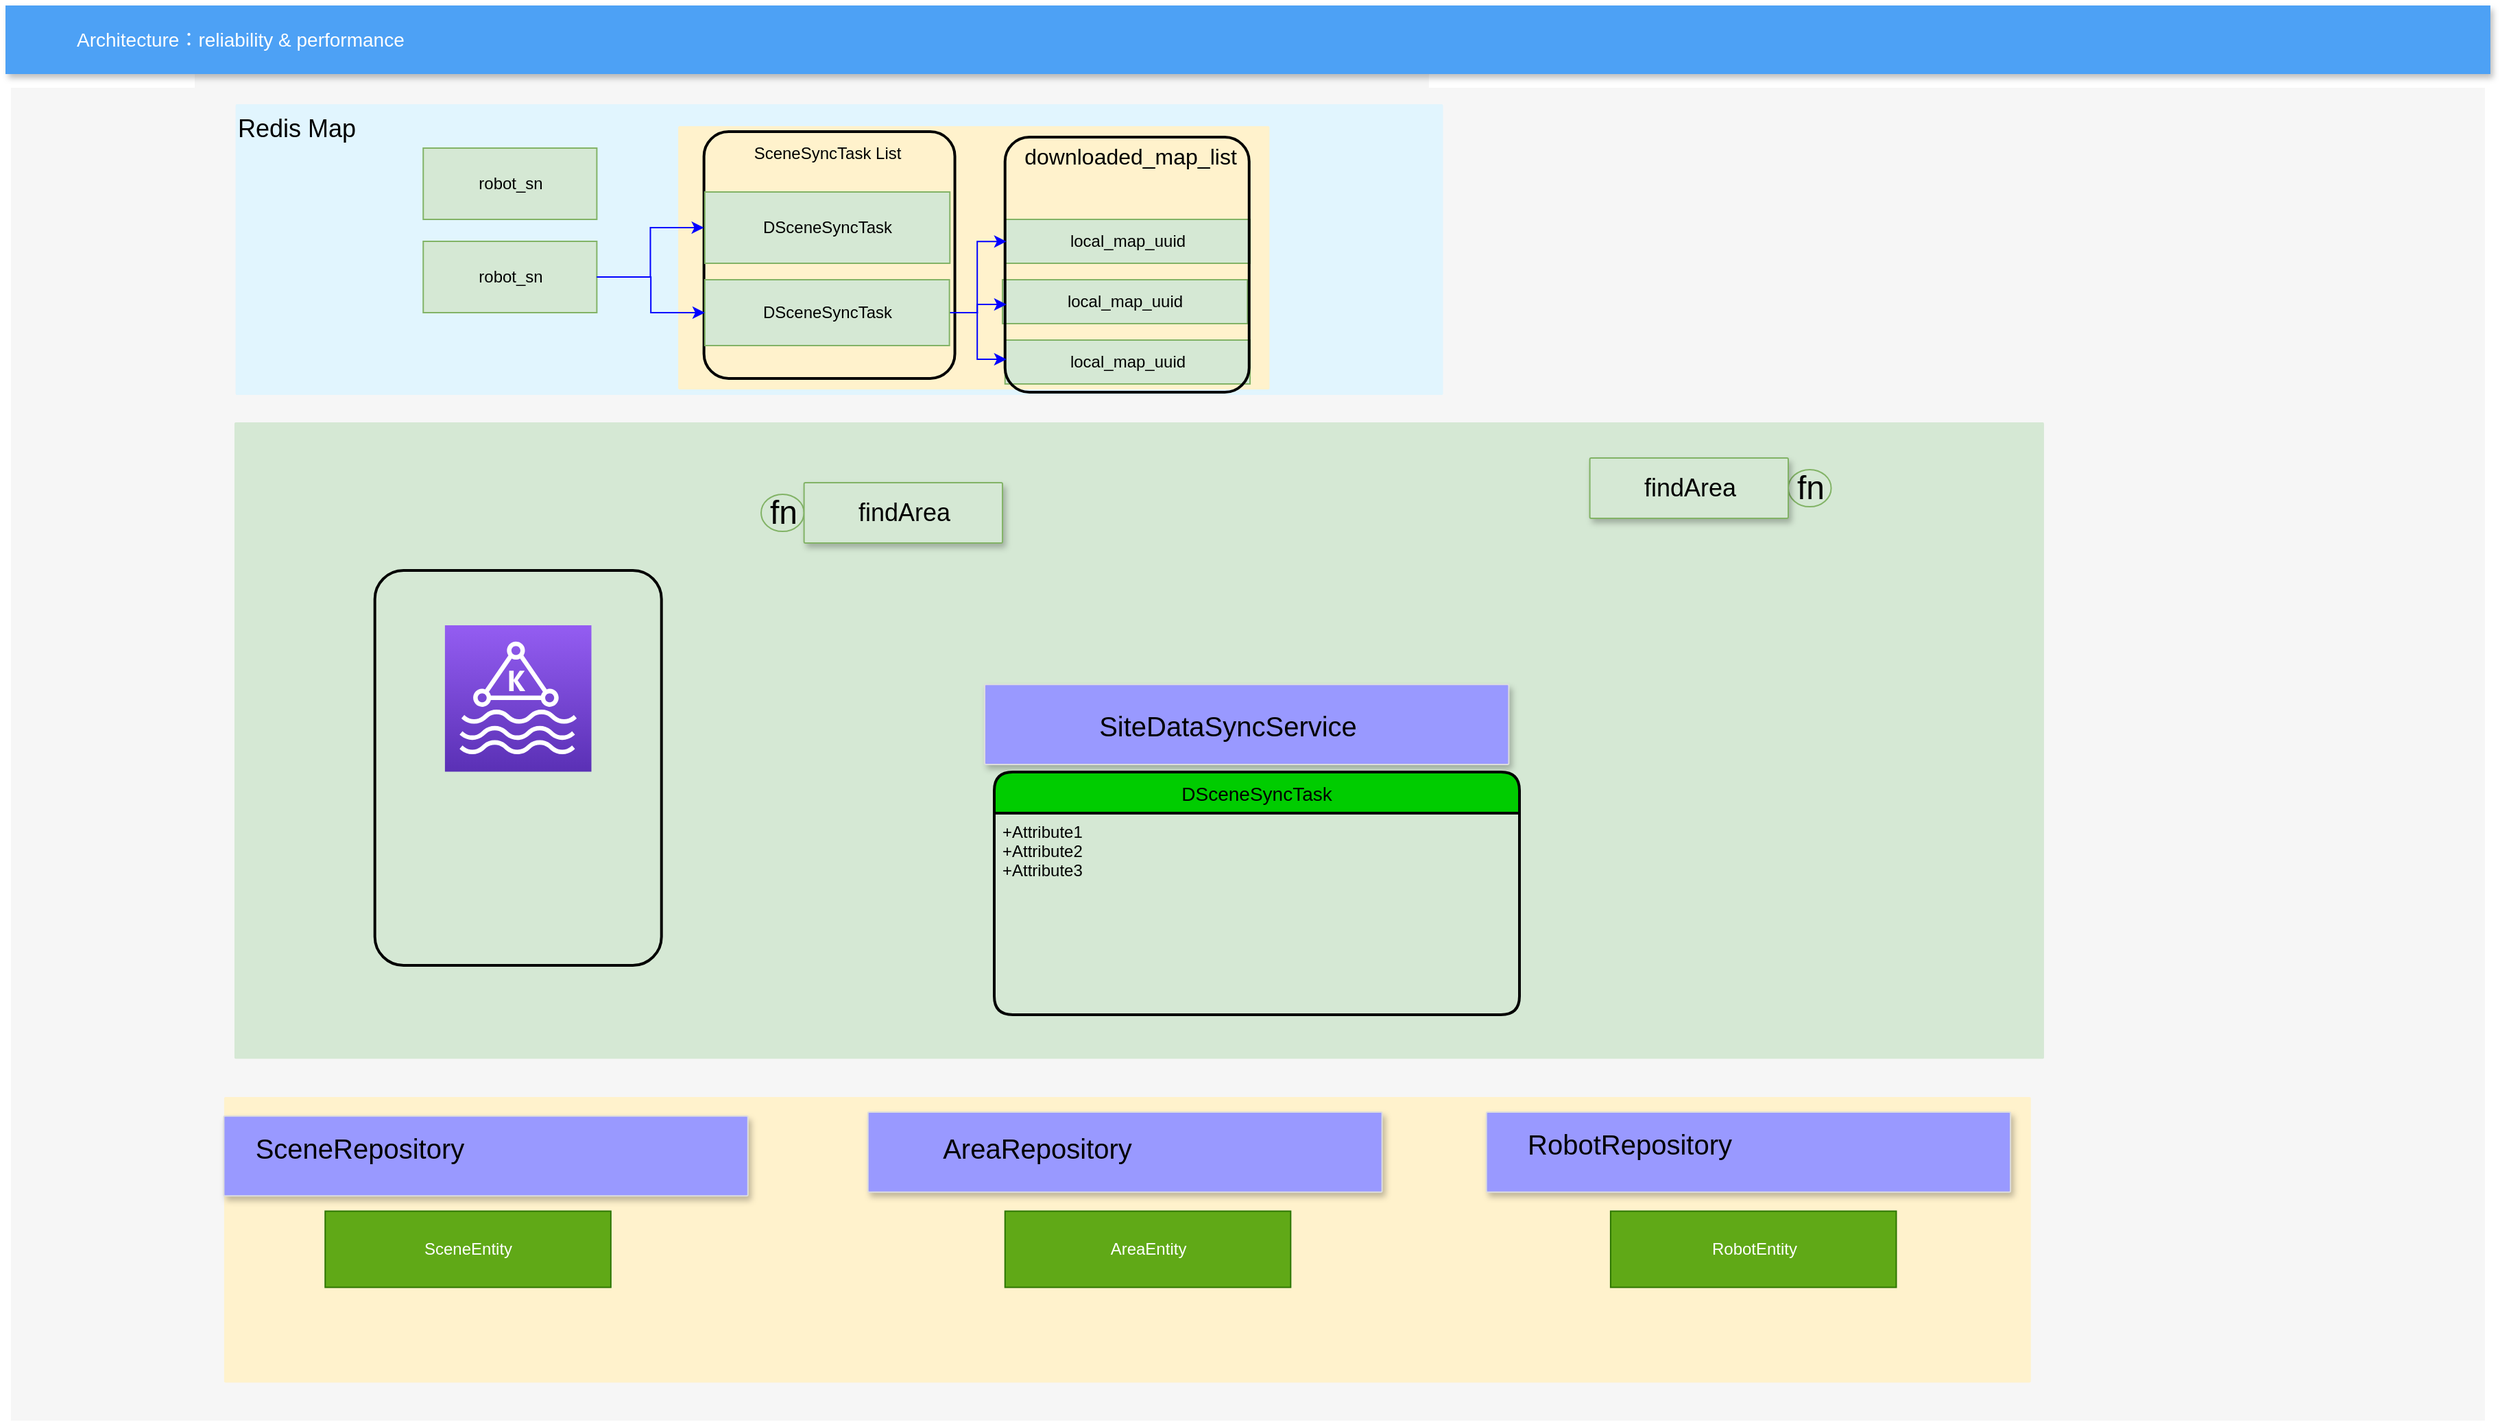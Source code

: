 <mxfile version="17.4.6" type="github">
  <diagram id="f106602c-feb2-e66a-4537-3a34d633f6aa" name="Page-1">
    <mxGraphModel dx="2060" dy="1194" grid="1" gridSize="4" guides="1" tooltips="1" connect="1" arrows="1" fold="1" page="1" pageScale="1" pageWidth="1169" pageHeight="827" background="none" math="0" shadow="0">
      <root>
        <mxCell id="0" />
        <mxCell id="1" parent="0" />
        <mxCell id="14" value="" style="fillColor=#F6F6F6;strokeColor=none;shadow=0;gradientColor=none;fontSize=14;align=left;spacing=10;fontColor=#717171;9E9E9E;verticalAlign=top;spacingTop=-4;fontStyle=0;spacingLeft=40;html=1;" parent="1" vertex="1">
          <mxGeometry x="150" y="90" width="900" height="700" as="geometry" />
        </mxCell>
        <mxCell id="580" value="" style="rounded=1;absoluteArcSize=1;arcSize=2;html=1;strokeColor=none;gradientColor=none;shadow=0;dashed=0;strokeColor=none;fontSize=12;fontColor=#9E9E9E;align=left;verticalAlign=top;spacing=10;spacingTop=-4;fillColor=#E1F5FE;" parent="14" vertex="1">
          <mxGeometry x="88.525" y="43.75" width="693.443" height="189.583" as="geometry" />
        </mxCell>
        <mxCell id="572" value="" style="strokeColor=#dddddd;fillColor=#9999FF;shadow=1;strokeWidth=1;rounded=1;absoluteArcSize=1;arcSize=2;fontSize=10;fontColor=#9E9E9E;align=center;html=1;" parent="14" vertex="1">
          <mxGeometry x="88.525" y="43.75" width="354.098" height="56.25" as="geometry" />
        </mxCell>
        <mxCell id="MLptsEWVuVLRwVdw8l3M-589" value="" style="rounded=1;absoluteArcSize=1;arcSize=2;html=1;strokeColor=#82b366;shadow=0;dashed=0;strokeColor=none;fontSize=12;align=left;verticalAlign=top;spacing=10;spacingTop=-4;fillColor=#d5e8d4;" parent="14" vertex="1">
          <mxGeometry x="281.426" y="240" width="506.567" height="270" as="geometry" />
        </mxCell>
        <mxCell id="MLptsEWVuVLRwVdw8l3M-590" value="" style="rounded=1;absoluteArcSize=1;arcSize=2;html=1;strokeColor=#d6b656;shadow=0;dashed=0;strokeColor=none;fontSize=12;align=left;verticalAlign=top;spacing=10;spacingTop=-4;fillColor=#fff2cc;" parent="14" vertex="1">
          <mxGeometry x="47.381" y="530" width="760.784" height="150" as="geometry" />
        </mxCell>
        <mxCell id="MLptsEWVuVLRwVdw8l3M-591" value="" style="strokeColor=#dddddd;fillColor=#9999FF;shadow=1;strokeWidth=1;rounded=1;absoluteArcSize=1;arcSize=2;fontSize=10;fontColor=#9E9E9E;align=center;html=1;" parent="14" vertex="1">
          <mxGeometry x="458.115" y="43.75" width="309.098" height="56.25" as="geometry" />
        </mxCell>
        <mxCell id="MLptsEWVuVLRwVdw8l3M-593" value="" style="strokeColor=#dddddd;fillColor=#9999FF;shadow=1;strokeWidth=1;rounded=1;absoluteArcSize=1;arcSize=2;fontSize=10;fontColor=#9E9E9E;align=center;html=1;" parent="14" vertex="1">
          <mxGeometry x="280.328" y="294" width="501.639" height="46" as="geometry" />
        </mxCell>
        <mxCell id="MLptsEWVuVLRwVdw8l3M-594" value="" style="strokeColor=#dddddd;fillColor=#9999FF;shadow=1;strokeWidth=1;rounded=1;absoluteArcSize=1;arcSize=2;fontSize=10;fontColor=#9E9E9E;align=center;html=1;" parent="14" vertex="1">
          <mxGeometry x="280.328" y="248" width="206.557" height="42" as="geometry" />
        </mxCell>
        <mxCell id="MLptsEWVuVLRwVdw8l3M-595" value="" style="rounded=1;arcSize=10;dashed=1;fillColor=none;gradientColor=none;dashPattern=1 1;strokeWidth=2;" parent="14" vertex="1">
          <mxGeometry x="90.056" y="101" width="675.422" height="129" as="geometry" />
        </mxCell>
        <mxCell id="MLptsEWVuVLRwVdw8l3M-596" value="Site" style="html=1;dashed=0;whitespace=wrap;fillColor=#60a917;fontColor=#ffffff;strokeColor=#2D7600;" parent="14" vertex="1">
          <mxGeometry x="155.347" y="110" width="112.57" height="40" as="geometry" />
        </mxCell>
        <mxCell id="MLptsEWVuVLRwVdw8l3M-597" value="Building" style="html=1;dashed=0;whitespace=wrap;fillColor=#60a917;fontColor=#ffffff;strokeColor=#2D7600;" parent="14" vertex="1">
          <mxGeometry x="155.347" y="160" width="112.57" height="40" as="geometry" />
        </mxCell>
        <mxCell id="MLptsEWVuVLRwVdw8l3M-598" value="" style="strokeColor=#dddddd;fillColor=#9999FF;shadow=1;strokeWidth=1;rounded=1;absoluteArcSize=1;arcSize=2;fontSize=10;fontColor=#9E9E9E;align=center;html=1;" parent="14" vertex="1">
          <mxGeometry x="83.87" y="540" width="206.557" height="42" as="geometry" />
        </mxCell>
        <mxCell id="MLptsEWVuVLRwVdw8l3M-599" value="Passage" style="html=1;dashed=0;whitespace=wrap;fillColor=#60a917;fontColor=#ffffff;strokeColor=#2D7600;" parent="14" vertex="1">
          <mxGeometry x="290.432" y="110" width="112.57" height="40" as="geometry" />
        </mxCell>
        <mxCell id="MLptsEWVuVLRwVdw8l3M-600" value="Floor" style="html=1;dashed=0;whitespace=wrap;fillColor=#60a917;fontColor=#ffffff;strokeColor=#2D7600;" parent="14" vertex="1">
          <mxGeometry x="290.432" y="160" width="112.57" height="40" as="geometry" />
        </mxCell>
        <mxCell id="MLptsEWVuVLRwVdw8l3M-601" value="Tag" style="html=1;dashed=0;whitespace=wrap;fillColor=#60a917;fontColor=#ffffff;strokeColor=#2D7600;" parent="14" vertex="1">
          <mxGeometry x="562.852" y="160" width="112.57" height="40" as="geometry" />
        </mxCell>
        <mxCell id="MLptsEWVuVLRwVdw8l3M-602" value="Endpoint" style="html=1;dashed=0;whitespace=wrap;fillColor=#60a917;fontColor=#ffffff;strokeColor=#2D7600;" parent="14" vertex="1">
          <mxGeometry x="422.893" y="110" width="112.57" height="40" as="geometry" />
        </mxCell>
        <mxCell id="MLptsEWVuVLRwVdw8l3M-603" value="Map" style="html=1;dashed=0;whitespace=wrap;fillColor=#60a917;fontColor=#ffffff;strokeColor=#2D7600;" parent="14" vertex="1">
          <mxGeometry x="425.516" y="160" width="112.57" height="40" as="geometry" />
        </mxCell>
        <mxCell id="MLptsEWVuVLRwVdw8l3M-604" value="DScene" style="html=1;dashed=0;whitespace=wrap;fillColor=#60a917;fontColor=#ffffff;strokeColor=#2D7600;" parent="14" vertex="1">
          <mxGeometry x="290.432" y="360" width="112.57" height="40" as="geometry" />
        </mxCell>
        <mxCell id="MLptsEWVuVLRwVdw8l3M-605" value="DArea" style="html=1;dashed=0;whitespace=wrap;fillColor=#60a917;fontColor=#ffffff;strokeColor=#2D7600;" parent="14" vertex="1">
          <mxGeometry x="416.51" y="360" width="112.57" height="40" as="geometry" />
        </mxCell>
        <mxCell id="MLptsEWVuVLRwVdw8l3M-606" value="DTag" style="html=1;dashed=0;whitespace=wrap;fillColor=#60a917;fontColor=#ffffff;strokeColor=#2D7600;" parent="14" vertex="1">
          <mxGeometry x="668.105" y="360" width="112.57" height="40" as="geometry" />
        </mxCell>
        <mxCell id="MLptsEWVuVLRwVdw8l3M-607" value="&lt;span style=&quot;font-size: 22px&quot;&gt;SiteService&lt;/span&gt;" style="text;html=1;resizable=0;autosize=1;align=center;verticalAlign=middle;points=[];fillColor=none;strokeColor=none;rounded=0;" parent="14" vertex="1">
          <mxGeometry x="192.405" y="70" width="130" height="20" as="geometry" />
        </mxCell>
        <mxCell id="MLptsEWVuVLRwVdw8l3M-608" value="SiteSyncService" style="text;html=1;resizable=0;autosize=1;align=center;verticalAlign=middle;points=[];fillColor=none;strokeColor=none;rounded=0;fontSize=22;" parent="14" vertex="1">
          <mxGeometry x="495.31" y="65" width="180" height="30" as="geometry" />
        </mxCell>
        <mxCell id="MLptsEWVuVLRwVdw8l3M-609" value="SceneService" style="text;html=1;resizable=0;autosize=1;align=center;verticalAlign=middle;points=[];fillColor=none;strokeColor=none;rounded=0;fontSize=22;" parent="14" vertex="1">
          <mxGeometry x="428.522" y="309" width="150" height="30" as="geometry" />
        </mxCell>
        <mxCell id="MLptsEWVuVLRwVdw8l3M-610" value="&lt;font style=&quot;font-size: 20px&quot;&gt;SiteDataSyncService&lt;/font&gt;" style="text;html=1;resizable=0;autosize=1;align=center;verticalAlign=middle;points=[];fillColor=none;strokeColor=none;rounded=0;fontSize=22;" parent="14" vertex="1">
          <mxGeometry x="271.036" y="254" width="200" height="30" as="geometry" />
        </mxCell>
        <mxCell id="MLptsEWVuVLRwVdw8l3M-611" value="" style="strokeColor=#dddddd;fillColor=#9999FF;shadow=1;strokeWidth=1;rounded=1;absoluteArcSize=1;arcSize=2;fontSize=10;fontColor=#9E9E9E;align=center;html=1;" parent="14" vertex="1">
          <mxGeometry x="574.114" y="248" width="206.557" height="42" as="geometry" />
        </mxCell>
        <mxCell id="MLptsEWVuVLRwVdw8l3M-612" value="TaskService" style="text;html=1;resizable=0;autosize=1;align=center;verticalAlign=middle;points=[];fillColor=none;strokeColor=none;rounded=0;fontSize=20;" parent="14" vertex="1">
          <mxGeometry x="619.137" y="254" width="120" height="30" as="geometry" />
        </mxCell>
        <mxCell id="MLptsEWVuVLRwVdw8l3M-613" value="Robot" style="html=1;dashed=0;whitespace=wrap;fillColor=#60a917;fontColor=#ffffff;strokeColor=#2D7600;" parent="14" vertex="1">
          <mxGeometry x="562.852" y="110" width="112.57" height="40" as="geometry" />
        </mxCell>
        <mxCell id="MLptsEWVuVLRwVdw8l3M-614" value="DPassge" style="html=1;dashed=0;whitespace=wrap;fillColor=#60a917;fontColor=#ffffff;strokeColor=#2D7600;" parent="14" vertex="1">
          <mxGeometry x="540.338" y="360" width="112.57" height="40" as="geometry" />
        </mxCell>
        <mxCell id="MLptsEWVuVLRwVdw8l3M-615" value="DTask" style="html=1;dashed=0;whitespace=wrap;fillColor=#60a917;fontColor=#ffffff;strokeColor=#2D7600;" parent="14" vertex="1">
          <mxGeometry x="290.432" y="410" width="112.57" height="40" as="geometry" />
        </mxCell>
        <mxCell id="MLptsEWVuVLRwVdw8l3M-616" value="DSceneSyncTask" style="html=1;dashed=0;whitespace=wrap;fillColor=#60a917;fontColor=#ffffff;strokeColor=#2D7600;" parent="14" vertex="1">
          <mxGeometry x="416.51" y="410" width="112.57" height="40" as="geometry" />
        </mxCell>
        <mxCell id="MLptsEWVuVLRwVdw8l3M-617" value="graph.*" style="html=1;dashed=0;whitespace=wrap;fillColor=#60a917;fontColor=#ffffff;strokeColor=#2D7600;" parent="14" vertex="1">
          <mxGeometry x="360.225" y="460" width="258.912" height="40" as="geometry" />
        </mxCell>
        <mxCell id="MLptsEWVuVLRwVdw8l3M-619" value="SceneRepository" style="text;html=1;resizable=0;autosize=1;align=center;verticalAlign=middle;points=[];fillColor=none;strokeColor=none;rounded=0;fontSize=20;" parent="14" vertex="1">
          <mxGeometry x="91.463" y="546" width="170" height="30" as="geometry" />
        </mxCell>
        <mxCell id="MLptsEWVuVLRwVdw8l3M-620" value="SceneEntity" style="html=1;dashed=0;whitespace=wrap;fillColor=#60a917;fontColor=#ffffff;strokeColor=#2D7600;" parent="14" vertex="1">
          <mxGeometry x="123.827" y="590" width="112.57" height="40" as="geometry" />
        </mxCell>
        <mxCell id="MLptsEWVuVLRwVdw8l3M-621" value="" style="strokeColor=#dddddd;fillColor=#9999FF;shadow=1;strokeWidth=1;rounded=1;absoluteArcSize=1;arcSize=2;fontSize=10;fontColor=#9E9E9E;align=center;html=1;" parent="14" vertex="1">
          <mxGeometry x="337.711" y="538" width="202.627" height="42" as="geometry" />
        </mxCell>
        <mxCell id="MLptsEWVuVLRwVdw8l3M-622" value="AreaRepository" style="text;html=1;resizable=0;autosize=1;align=center;verticalAlign=middle;points=[];fillColor=none;strokeColor=none;rounded=0;fontSize=20;" parent="14" vertex="1">
          <mxGeometry x="363.602" y="546" width="150" height="30" as="geometry" />
        </mxCell>
        <mxCell id="MLptsEWVuVLRwVdw8l3M-623" value="AreaEntity" style="html=1;dashed=0;whitespace=wrap;fillColor=#60a917;fontColor=#ffffff;strokeColor=#2D7600;" parent="14" vertex="1">
          <mxGeometry x="391.745" y="590" width="112.57" height="40" as="geometry" />
        </mxCell>
        <mxCell id="MLptsEWVuVLRwVdw8l3M-624" value="" style="strokeColor=#dddddd;fillColor=#9999FF;shadow=1;strokeWidth=1;rounded=1;absoluteArcSize=1;arcSize=2;fontSize=10;fontColor=#9E9E9E;align=center;html=1;" parent="14" vertex="1">
          <mxGeometry x="581.431" y="538" width="206.557" height="42" as="geometry" />
        </mxCell>
        <mxCell id="MLptsEWVuVLRwVdw8l3M-625" value="RobotRepository" style="text;html=1;resizable=0;autosize=1;align=center;verticalAlign=middle;points=[];fillColor=none;strokeColor=none;rounded=0;fontSize=20;" parent="14" vertex="1">
          <mxGeometry x="594.653" y="544" width="160" height="30" as="geometry" />
        </mxCell>
        <mxCell id="MLptsEWVuVLRwVdw8l3M-626" value="RobotEntity" style="html=1;dashed=0;whitespace=wrap;fillColor=#60a917;fontColor=#ffffff;strokeColor=#2D7600;" parent="14" vertex="1">
          <mxGeometry x="630.394" y="590" width="112.57" height="40" as="geometry" />
        </mxCell>
        <mxCell id="2" value="Architecture：reliability &amp;amp; performance" style="fillColor=#4DA1F5;strokeColor=none;shadow=1;gradientColor=none;fontSize=14;align=left;spacingLeft=50;fontColor=#ffffff;html=1;" parent="1" vertex="1">
          <mxGeometry x="12" y="40" width="1812" height="50" as="geometry" />
        </mxCell>
        <mxCell id="MLptsEWVuVLRwVdw8l3M-627" value="" style="fillColor=#F6F6F6;strokeColor=none;shadow=0;gradientColor=none;fontSize=14;align=left;spacing=10;fontColor=#717171;9E9E9E;verticalAlign=top;spacingTop=-4;fontStyle=0;spacingLeft=40;html=1;" parent="1" vertex="1">
          <mxGeometry x="16" y="100" width="1804" height="972" as="geometry" />
        </mxCell>
        <mxCell id="MLptsEWVuVLRwVdw8l3M-628" value="" style="rounded=1;absoluteArcSize=1;arcSize=2;html=1;strokeColor=none;gradientColor=none;shadow=0;dashed=0;strokeColor=none;fontSize=12;fontColor=#9E9E9E;align=left;verticalAlign=top;spacing=10;spacingTop=-4;fillColor=#E1F5FE;" parent="MLptsEWVuVLRwVdw8l3M-627" vertex="1">
          <mxGeometry x="163.803" y="12" width="880.484" height="212" as="geometry" />
        </mxCell>
        <mxCell id="MLptsEWVuVLRwVdw8l3M-630" value="" style="rounded=1;absoluteArcSize=1;arcSize=2;html=1;strokeColor=#82b366;shadow=0;dashed=0;strokeColor=none;fontSize=12;align=left;verticalAlign=top;spacing=10;spacingTop=-4;fillColor=#d5e8d4;" parent="MLptsEWVuVLRwVdw8l3M-627" vertex="1">
          <mxGeometry x="162.952" y="244" width="1319.539" height="464.18" as="geometry" />
        </mxCell>
        <mxCell id="MLptsEWVuVLRwVdw8l3M-631" value="" style="rounded=1;absoluteArcSize=1;arcSize=2;html=1;strokeColor=#d6b656;shadow=0;dashed=0;strokeColor=none;fontSize=12;align=left;verticalAlign=top;spacing=10;spacingTop=-4;fillColor=#fff2cc;" parent="MLptsEWVuVLRwVdw8l3M-627" vertex="1">
          <mxGeometry x="155.43" y="735.943" width="1317.454" height="208.286" as="geometry" />
        </mxCell>
        <mxCell id="MLptsEWVuVLRwVdw8l3M-634" value="" style="strokeColor=#dddddd;fillColor=#9999FF;shadow=1;strokeWidth=1;rounded=1;absoluteArcSize=1;arcSize=2;fontSize=10;fontColor=#9E9E9E;align=center;html=1;" parent="MLptsEWVuVLRwVdw8l3M-627" vertex="1">
          <mxGeometry x="710.01" y="435.138" width="382.205" height="58.32" as="geometry" />
        </mxCell>
        <mxCell id="MLptsEWVuVLRwVdw8l3M-636" value="robot_sn" style="html=1;dashed=0;whitespace=wrap;fillColor=#d5e8d4;strokeColor=#82b366;" parent="MLptsEWVuVLRwVdw8l3M-627" vertex="1">
          <mxGeometry x="300.628" y="112" width="126.58" height="52" as="geometry" />
        </mxCell>
        <mxCell id="MLptsEWVuVLRwVdw8l3M-638" value="" style="strokeColor=#dddddd;fillColor=#9999FF;shadow=1;strokeWidth=1;rounded=1;absoluteArcSize=1;arcSize=2;fontSize=10;fontColor=#9E9E9E;align=center;html=1;" parent="MLptsEWVuVLRwVdw8l3M-627" vertex="1">
          <mxGeometry x="155.19" y="749.829" width="382.205" height="58.32" as="geometry" />
        </mxCell>
        <mxCell id="MLptsEWVuVLRwVdw8l3M-650" value="&lt;font style=&quot;font-size: 20px&quot;&gt;SiteDataSyncService&lt;/font&gt;" style="text;html=1;resizable=0;autosize=1;align=center;verticalAlign=middle;points=[];fillColor=none;strokeColor=none;rounded=0;fontSize=22;" parent="MLptsEWVuVLRwVdw8l3M-627" vertex="1">
          <mxGeometry x="787.36" y="451.07" width="200" height="30" as="geometry" />
        </mxCell>
        <mxCell id="MLptsEWVuVLRwVdw8l3M-658" value="SceneRepository" style="text;html=1;resizable=0;autosize=1;align=center;verticalAlign=middle;points=[];fillColor=none;strokeColor=none;rounded=0;fontSize=20;" parent="MLptsEWVuVLRwVdw8l3M-627" vertex="1">
          <mxGeometry x="169.24" y="758.16" width="170" height="30" as="geometry" />
        </mxCell>
        <mxCell id="MLptsEWVuVLRwVdw8l3M-659" value="SceneEntity" style="html=1;dashed=0;whitespace=wrap;fillColor=#60a917;fontColor=#ffffff;strokeColor=#2D7600;" parent="MLptsEWVuVLRwVdw8l3M-627" vertex="1">
          <mxGeometry x="229.125" y="819.257" width="208.295" height="55.543" as="geometry" />
        </mxCell>
        <mxCell id="MLptsEWVuVLRwVdw8l3M-660" value="" style="strokeColor=#dddddd;fillColor=#9999FF;shadow=1;strokeWidth=1;rounded=1;absoluteArcSize=1;arcSize=2;fontSize=10;fontColor=#9E9E9E;align=center;html=1;" parent="MLptsEWVuVLRwVdw8l3M-627" vertex="1">
          <mxGeometry x="624.886" y="747.051" width="374.932" height="58.32" as="geometry" />
        </mxCell>
        <mxCell id="MLptsEWVuVLRwVdw8l3M-661" value="AreaRepository" style="text;html=1;resizable=0;autosize=1;align=center;verticalAlign=middle;points=[];fillColor=none;strokeColor=none;rounded=0;fontSize=20;" parent="MLptsEWVuVLRwVdw8l3M-627" vertex="1">
          <mxGeometry x="672.794" y="758.16" width="150" height="30" as="geometry" />
        </mxCell>
        <mxCell id="MLptsEWVuVLRwVdw8l3M-662" value="AreaEntity" style="html=1;dashed=0;whitespace=wrap;fillColor=#60a917;fontColor=#ffffff;strokeColor=#2D7600;" parent="MLptsEWVuVLRwVdw8l3M-627" vertex="1">
          <mxGeometry x="724.868" y="819.257" width="208.295" height="55.543" as="geometry" />
        </mxCell>
        <mxCell id="MLptsEWVuVLRwVdw8l3M-663" value="" style="strokeColor=#dddddd;fillColor=#9999FF;shadow=1;strokeWidth=1;rounded=1;absoluteArcSize=1;arcSize=2;fontSize=10;fontColor=#9E9E9E;align=center;html=1;" parent="MLptsEWVuVLRwVdw8l3M-627" vertex="1">
          <mxGeometry x="1075.855" y="747.051" width="382.205" height="58.32" as="geometry" />
        </mxCell>
        <mxCell id="MLptsEWVuVLRwVdw8l3M-664" value="RobotRepository" style="text;html=1;resizable=0;autosize=1;align=center;verticalAlign=middle;points=[];fillColor=none;strokeColor=none;rounded=0;fontSize=20;" parent="MLptsEWVuVLRwVdw8l3M-627" vertex="1">
          <mxGeometry x="1100.32" y="755.383" width="160" height="30" as="geometry" />
        </mxCell>
        <mxCell id="MLptsEWVuVLRwVdw8l3M-665" value="RobotEntity" style="html=1;dashed=0;whitespace=wrap;fillColor=#60a917;fontColor=#ffffff;strokeColor=#2D7600;" parent="MLptsEWVuVLRwVdw8l3M-627" vertex="1">
          <mxGeometry x="1166.454" y="819.257" width="208.295" height="55.543" as="geometry" />
        </mxCell>
        <mxCell id="dCqn079QqKPkeW7fLl61-581" value="&lt;font style=&quot;font-size: 18px&quot;&gt;Redis Map&lt;/font&gt;" style="text;html=1;resizable=0;autosize=1;align=center;verticalAlign=middle;points=[];fillColor=none;strokeColor=none;rounded=0;" vertex="1" parent="MLptsEWVuVLRwVdw8l3M-627">
          <mxGeometry x="157.919" y="18" width="100" height="24" as="geometry" />
        </mxCell>
        <mxCell id="dCqn079QqKPkeW7fLl61-582" value="robot_sn" style="html=1;dashed=0;whitespace=wrap;fillColor=#d5e8d4;strokeColor=#82b366;" vertex="1" parent="MLptsEWVuVLRwVdw8l3M-627">
          <mxGeometry x="300.628" y="44" width="126.58" height="52" as="geometry" />
        </mxCell>
        <mxCell id="dCqn079QqKPkeW7fLl61-583" value="" style="rounded=1;absoluteArcSize=1;arcSize=2;html=1;strokeColor=#d6b656;shadow=0;dashed=0;strokeColor=none;fontSize=12;align=left;verticalAlign=top;spacing=10;spacingTop=-4;fillColor=#fff2cc;" vertex="1" parent="MLptsEWVuVLRwVdw8l3M-627">
          <mxGeometry x="486.543" y="28" width="431.164" height="192" as="geometry" />
        </mxCell>
        <mxCell id="dCqn079QqKPkeW7fLl61-588" value="local_map_uuid" style="html=1;dashed=0;whitespace=wrap;fillColor=#d5e8d4;strokeColor=#82b366;" vertex="1" parent="MLptsEWVuVLRwVdw8l3M-627">
          <mxGeometry x="724.87" y="96" width="178.656" height="32" as="geometry" />
        </mxCell>
        <mxCell id="dCqn079QqKPkeW7fLl61-589" value="local_map_uuid" style="html=1;dashed=0;whitespace=wrap;fillColor=#d5e8d4;strokeColor=#82b366;" vertex="1" parent="MLptsEWVuVLRwVdw8l3M-627">
          <mxGeometry x="723.02" y="140" width="178.656" height="32" as="geometry" />
        </mxCell>
        <mxCell id="dCqn079QqKPkeW7fLl61-590" value="local_map_uuid" style="html=1;dashed=0;whitespace=wrap;fillColor=#d5e8d4;strokeColor=#82b366;" vertex="1" parent="MLptsEWVuVLRwVdw8l3M-627">
          <mxGeometry x="724.87" y="184" width="178.656" height="32" as="geometry" />
        </mxCell>
        <mxCell id="dCqn079QqKPkeW7fLl61-584" value="&lt;span style=&quot;font-size: 12px&quot;&gt;SceneSyncTask List&lt;/span&gt;" style="text;html=1;resizable=0;autosize=1;align=center;verticalAlign=middle;points=[];fillColor=none;strokeColor=none;rounded=0;fontSize=18;" vertex="1" parent="MLptsEWVuVLRwVdw8l3M-627">
          <mxGeometry x="534.999" y="30" width="120" height="32" as="geometry" />
        </mxCell>
        <mxCell id="MLptsEWVuVLRwVdw8l3M-635" value="" style="rounded=1;arcSize=10;fillColor=none;gradientColor=none;strokeWidth=2;" parent="MLptsEWVuVLRwVdw8l3M-627" vertex="1">
          <mxGeometry x="505.332" y="32" width="182.948" height="180" as="geometry" />
        </mxCell>
        <mxCell id="dCqn079QqKPkeW7fLl61-592" value="&lt;font style=&quot;font-size: 16px&quot;&gt;downloaded_map_list&lt;/font&gt;" style="text;html=1;resizable=0;autosize=1;align=center;verticalAlign=middle;points=[];fillColor=none;strokeColor=none;rounded=0;fontSize=18;fontColor=#000000;" vertex="1" parent="MLptsEWVuVLRwVdw8l3M-627">
          <mxGeometry x="731.614" y="36" width="168" height="28" as="geometry" />
        </mxCell>
        <mxCell id="dCqn079QqKPkeW7fLl61-591" value="" style="rounded=1;arcSize=10;fillColor=none;gradientColor=none;strokeWidth=2;" vertex="1" parent="MLptsEWVuVLRwVdw8l3M-627">
          <mxGeometry x="724.87" y="36" width="178.003" height="186" as="geometry" />
        </mxCell>
        <mxCell id="dCqn079QqKPkeW7fLl61-593" style="edgeStyle=orthogonalEdgeStyle;rounded=0;orthogonalLoop=1;jettySize=auto;html=1;entryX=0.006;entryY=0.409;entryDx=0;entryDy=0;entryPerimeter=0;fontSize=16;fontColor=#000000;strokeColor=#0000FF;" edge="1" parent="MLptsEWVuVLRwVdw8l3M-627" source="dCqn079QqKPkeW7fLl61-586" target="dCqn079QqKPkeW7fLl61-591">
          <mxGeometry relative="1" as="geometry" />
        </mxCell>
        <mxCell id="dCqn079QqKPkeW7fLl61-594" style="edgeStyle=orthogonalEdgeStyle;rounded=0;orthogonalLoop=1;jettySize=auto;html=1;entryX=0.006;entryY=0.656;entryDx=0;entryDy=0;entryPerimeter=0;fontSize=16;fontColor=#000000;strokeColor=#0000FF;" edge="1" parent="MLptsEWVuVLRwVdw8l3M-627" source="dCqn079QqKPkeW7fLl61-586" target="dCqn079QqKPkeW7fLl61-591">
          <mxGeometry relative="1" as="geometry" />
        </mxCell>
        <mxCell id="dCqn079QqKPkeW7fLl61-595" style="edgeStyle=orthogonalEdgeStyle;rounded=0;orthogonalLoop=1;jettySize=auto;html=1;entryX=0.006;entryY=0.871;entryDx=0;entryDy=0;entryPerimeter=0;fontSize=16;fontColor=#000000;strokeColor=#0000FF;" edge="1" parent="MLptsEWVuVLRwVdw8l3M-627" source="dCqn079QqKPkeW7fLl61-586" target="dCqn079QqKPkeW7fLl61-591">
          <mxGeometry relative="1" as="geometry" />
        </mxCell>
        <mxCell id="dCqn079QqKPkeW7fLl61-586" value="DSceneSyncTask" style="html=1;dashed=0;whitespace=wrap;fillColor=#d5e8d4;strokeColor=#82b366;" vertex="1" parent="MLptsEWVuVLRwVdw8l3M-627">
          <mxGeometry x="505.995" y="140" width="178.33" height="48" as="geometry" />
        </mxCell>
        <mxCell id="dCqn079QqKPkeW7fLl61-585" value="DSceneSyncTask" style="html=1;dashed=0;whitespace=wrap;fillColor=#d5e8d4;strokeColor=#82b366;" vertex="1" parent="MLptsEWVuVLRwVdw8l3M-627">
          <mxGeometry x="505.995" y="76" width="178.656" height="52" as="geometry" />
        </mxCell>
        <mxCell id="dCqn079QqKPkeW7fLl61-596" style="edgeStyle=orthogonalEdgeStyle;rounded=0;orthogonalLoop=1;jettySize=auto;html=1;entryX=0;entryY=0.389;entryDx=0;entryDy=0;entryPerimeter=0;fontSize=16;fontColor=#000000;strokeColor=#0000FF;" edge="1" parent="MLptsEWVuVLRwVdw8l3M-627" source="MLptsEWVuVLRwVdw8l3M-636" target="MLptsEWVuVLRwVdw8l3M-635">
          <mxGeometry relative="1" as="geometry" />
        </mxCell>
        <mxCell id="dCqn079QqKPkeW7fLl61-597" style="edgeStyle=orthogonalEdgeStyle;rounded=0;orthogonalLoop=1;jettySize=auto;html=1;fontSize=16;fontColor=#000000;strokeColor=#0000FF;" edge="1" parent="MLptsEWVuVLRwVdw8l3M-627" source="MLptsEWVuVLRwVdw8l3M-636" target="dCqn079QqKPkeW7fLl61-586">
          <mxGeometry relative="1" as="geometry" />
        </mxCell>
        <mxCell id="MLptsEWVuVLRwVdw8l3M-724" value="" style="rounded=1;arcSize=10;fillColor=none;gradientColor=none;strokeWidth=2;" parent="MLptsEWVuVLRwVdw8l3M-627" vertex="1">
          <mxGeometry x="265.34" y="352" width="209.02" height="288" as="geometry" />
        </mxCell>
        <mxCell id="dCqn079QqKPkeW7fLl61-598" value="" style="sketch=0;points=[[0,0,0],[0.25,0,0],[0.5,0,0],[0.75,0,0],[1,0,0],[0,1,0],[0.25,1,0],[0.5,1,0],[0.75,1,0],[1,1,0],[0,0.25,0],[0,0.5,0],[0,0.75,0],[1,0.25,0],[1,0.5,0],[1,0.75,0]];outlineConnect=0;fontColor=#232F3E;gradientColor=#945DF2;gradientDirection=north;fillColor=#5A30B5;strokeColor=#ffffff;dashed=0;verticalLabelPosition=bottom;verticalAlign=top;align=center;html=1;fontSize=12;fontStyle=0;aspect=fixed;shape=mxgraph.aws4.resourceIcon;resIcon=mxgraph.aws4.managed_streaming_for_kafka;" vertex="1" parent="MLptsEWVuVLRwVdw8l3M-627">
          <mxGeometry x="316.451" y="392" width="106.802" height="106.802" as="geometry" />
        </mxCell>
        <mxCell id="dCqn079QqKPkeW7fLl61-600" value="DSceneSyncTask" style="swimlane;childLayout=stackLayout;horizontal=1;startSize=30;horizontalStack=0;rounded=1;fontSize=14;fontStyle=0;strokeWidth=2;resizeParent=0;resizeLast=1;shadow=0;dashed=0;align=center;fontColor=#000000;fillColor=#00CC00;" vertex="1" parent="MLptsEWVuVLRwVdw8l3M-627">
          <mxGeometry x="717" y="499" width="383" height="177" as="geometry" />
        </mxCell>
        <mxCell id="dCqn079QqKPkeW7fLl61-601" value="+Attribute1&#xa;+Attribute2&#xa;+Attribute3" style="align=left;strokeColor=none;fillColor=none;spacingLeft=4;fontSize=12;verticalAlign=top;resizable=0;rotatable=0;part=1;fontColor=#000000;" vertex="1" parent="dCqn079QqKPkeW7fLl61-600">
          <mxGeometry y="30" width="383" height="147" as="geometry" />
        </mxCell>
        <mxCell id="dCqn079QqKPkeW7fLl61-602" value="" style="group" vertex="1" connectable="0" parent="MLptsEWVuVLRwVdw8l3M-627">
          <mxGeometry x="547.02" y="288" width="176" height="44" as="geometry" />
        </mxCell>
        <mxCell id="dCqn079QqKPkeW7fLl61-603" value="fn" style="shape=mxgraph.electrical.abstract.function;html=1;shadow=0;dashed=0;align=center;strokeWidth=1;fontSize=24;fillColor=#d5e8d4;strokeColor=#82b366;" vertex="1" parent="dCqn079QqKPkeW7fLl61-602">
          <mxGeometry y="8.462" width="31.289" height="27.077" as="geometry" />
        </mxCell>
        <mxCell id="dCqn079QqKPkeW7fLl61-604" value="&lt;font style=&quot;font-size: 18px&quot;&gt;findArea&lt;/font&gt;" style="strokeColor=#82b366;fillColor=#d5e8d4;shadow=1;strokeWidth=1;rounded=1;absoluteArcSize=1;arcSize=2;fontSize=10;align=center;html=1;" vertex="1" parent="dCqn079QqKPkeW7fLl61-602">
          <mxGeometry x="31.289" width="144.711" height="44" as="geometry" />
        </mxCell>
        <mxCell id="dCqn079QqKPkeW7fLl61-608" value="" style="group" vertex="1" connectable="0" parent="MLptsEWVuVLRwVdw8l3M-627">
          <mxGeometry x="1151.289" y="270" width="176" height="44" as="geometry" />
        </mxCell>
        <mxCell id="dCqn079QqKPkeW7fLl61-606" value="fn" style="shape=mxgraph.electrical.abstract.function;html=1;shadow=0;dashed=0;align=center;strokeWidth=1;fontSize=24;fillColor=#d5e8d4;strokeColor=#82b366;" vertex="1" parent="dCqn079QqKPkeW7fLl61-608">
          <mxGeometry x="144.711" y="8.462" width="31.289" height="27.077" as="geometry" />
        </mxCell>
        <mxCell id="dCqn079QqKPkeW7fLl61-607" value="&lt;font style=&quot;font-size: 18px&quot;&gt;findArea&lt;/font&gt;" style="strokeColor=#82b366;fillColor=#d5e8d4;shadow=1;strokeWidth=1;rounded=1;absoluteArcSize=1;arcSize=2;fontSize=10;align=center;html=1;" vertex="1" parent="dCqn079QqKPkeW7fLl61-608">
          <mxGeometry width="144.711" height="44" as="geometry" />
        </mxCell>
      </root>
    </mxGraphModel>
  </diagram>
</mxfile>

